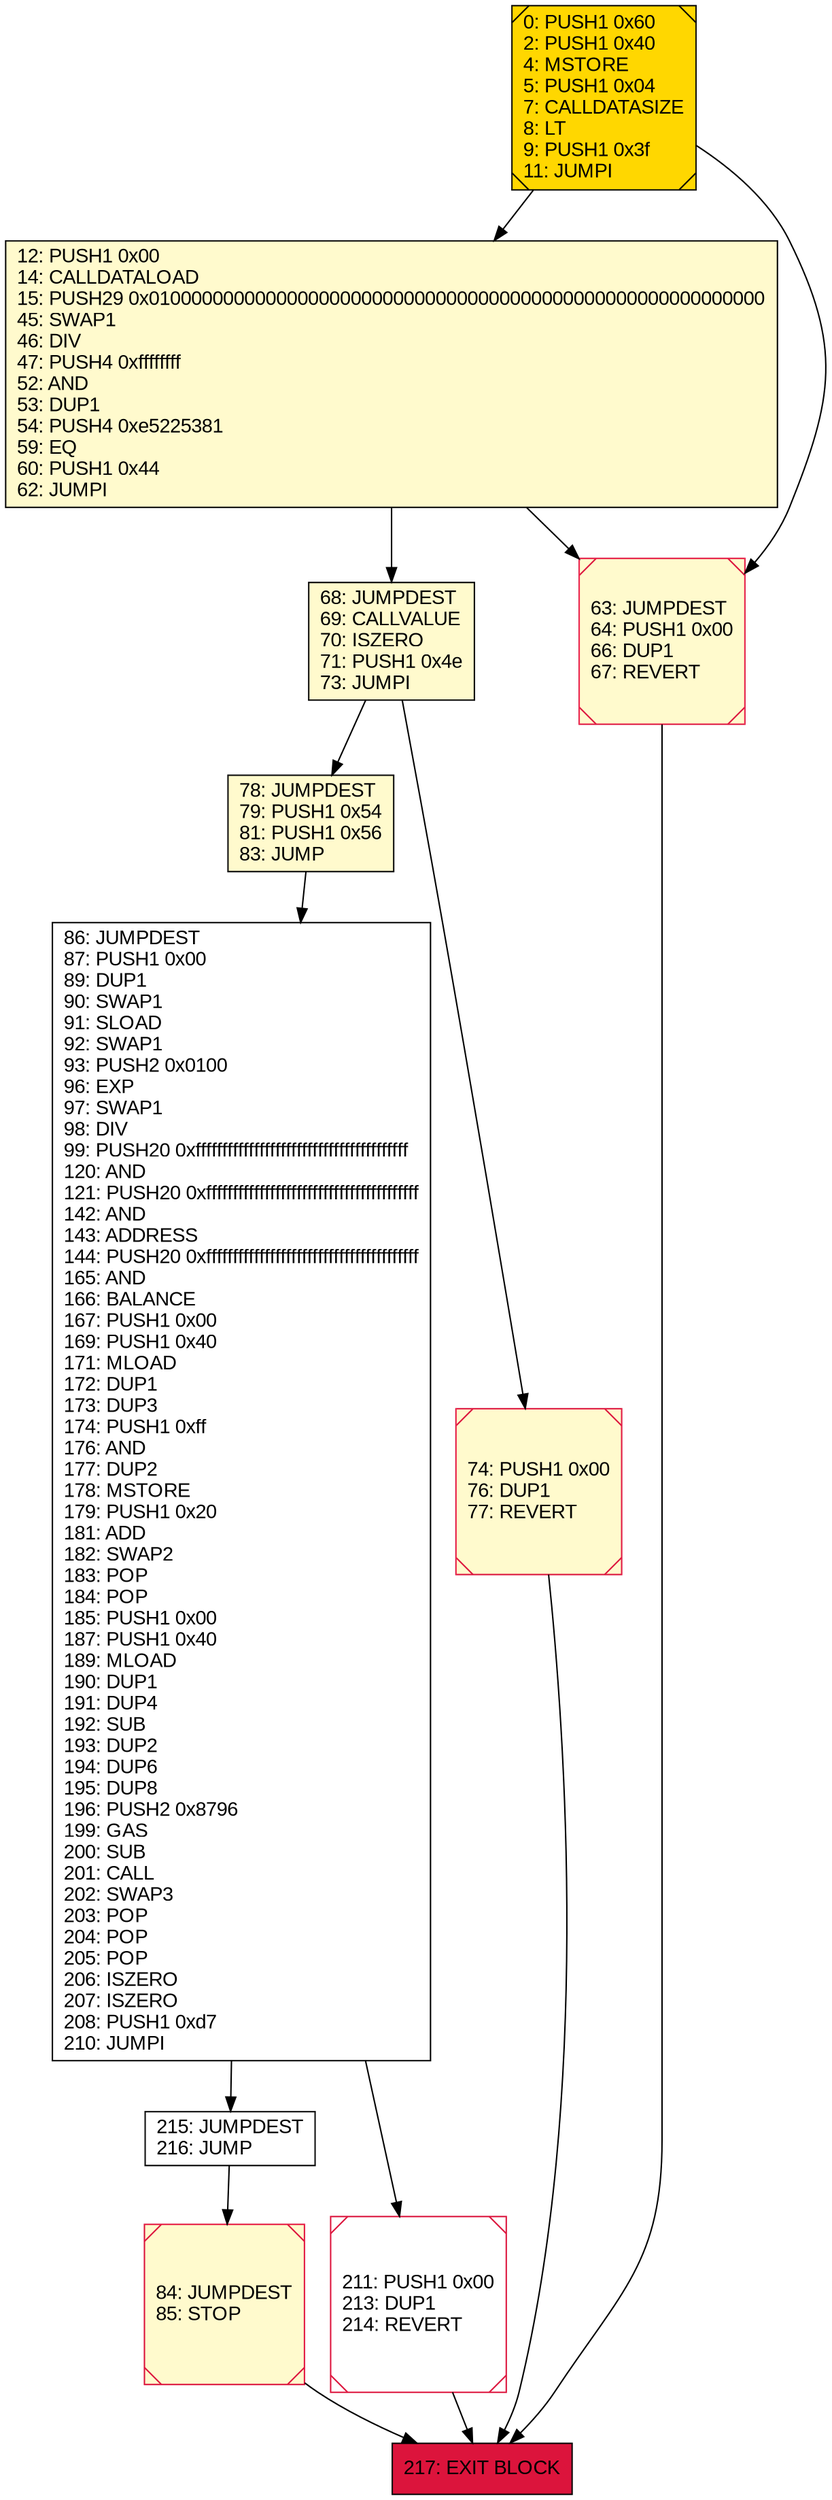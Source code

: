 digraph G {
bgcolor=transparent rankdir=UD;
node [shape=box style=filled color=black fillcolor=white fontname=arial fontcolor=black];
84 [label="84: JUMPDEST\l85: STOP\l" fillcolor=lemonchiffon shape=Msquare color=crimson ];
215 [label="215: JUMPDEST\l216: JUMP\l" ];
211 [label="211: PUSH1 0x00\l213: DUP1\l214: REVERT\l" shape=Msquare color=crimson ];
86 [label="86: JUMPDEST\l87: PUSH1 0x00\l89: DUP1\l90: SWAP1\l91: SLOAD\l92: SWAP1\l93: PUSH2 0x0100\l96: EXP\l97: SWAP1\l98: DIV\l99: PUSH20 0xffffffffffffffffffffffffffffffffffffffff\l120: AND\l121: PUSH20 0xffffffffffffffffffffffffffffffffffffffff\l142: AND\l143: ADDRESS\l144: PUSH20 0xffffffffffffffffffffffffffffffffffffffff\l165: AND\l166: BALANCE\l167: PUSH1 0x00\l169: PUSH1 0x40\l171: MLOAD\l172: DUP1\l173: DUP3\l174: PUSH1 0xff\l176: AND\l177: DUP2\l178: MSTORE\l179: PUSH1 0x20\l181: ADD\l182: SWAP2\l183: POP\l184: POP\l185: PUSH1 0x00\l187: PUSH1 0x40\l189: MLOAD\l190: DUP1\l191: DUP4\l192: SUB\l193: DUP2\l194: DUP6\l195: DUP8\l196: PUSH2 0x8796\l199: GAS\l200: SUB\l201: CALL\l202: SWAP3\l203: POP\l204: POP\l205: POP\l206: ISZERO\l207: ISZERO\l208: PUSH1 0xd7\l210: JUMPI\l" ];
12 [label="12: PUSH1 0x00\l14: CALLDATALOAD\l15: PUSH29 0x0100000000000000000000000000000000000000000000000000000000\l45: SWAP1\l46: DIV\l47: PUSH4 0xffffffff\l52: AND\l53: DUP1\l54: PUSH4 0xe5225381\l59: EQ\l60: PUSH1 0x44\l62: JUMPI\l" fillcolor=lemonchiffon ];
78 [label="78: JUMPDEST\l79: PUSH1 0x54\l81: PUSH1 0x56\l83: JUMP\l" fillcolor=lemonchiffon ];
68 [label="68: JUMPDEST\l69: CALLVALUE\l70: ISZERO\l71: PUSH1 0x4e\l73: JUMPI\l" fillcolor=lemonchiffon ];
217 [label="217: EXIT BLOCK\l" fillcolor=crimson ];
63 [label="63: JUMPDEST\l64: PUSH1 0x00\l66: DUP1\l67: REVERT\l" fillcolor=lemonchiffon shape=Msquare color=crimson ];
74 [label="74: PUSH1 0x00\l76: DUP1\l77: REVERT\l" fillcolor=lemonchiffon shape=Msquare color=crimson ];
0 [label="0: PUSH1 0x60\l2: PUSH1 0x40\l4: MSTORE\l5: PUSH1 0x04\l7: CALLDATASIZE\l8: LT\l9: PUSH1 0x3f\l11: JUMPI\l" fillcolor=lemonchiffon shape=Msquare fillcolor=gold ];
215 -> 84;
63 -> 217;
86 -> 215;
78 -> 86;
211 -> 217;
12 -> 63;
12 -> 68;
86 -> 211;
68 -> 74;
74 -> 217;
0 -> 63;
0 -> 12;
84 -> 217;
68 -> 78;
}